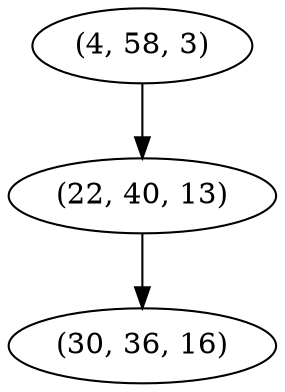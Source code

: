 digraph tree {
    "(4, 58, 3)";
    "(22, 40, 13)";
    "(30, 36, 16)";
    "(4, 58, 3)" -> "(22, 40, 13)";
    "(22, 40, 13)" -> "(30, 36, 16)";
}
